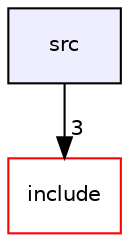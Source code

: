 digraph "src" {
  compound=true
  node [ fontsize="10", fontname="Helvetica"];
  edge [ labelfontsize="10", labelfontname="Helvetica"];
  dir_68267d1309a1af8e8297ef4c3efbcdba [shape=box, label="src", style="filled", fillcolor="#eeeeff", pencolor="black", URL="dir_68267d1309a1af8e8297ef4c3efbcdba.html"];
  dir_d44c64559bbebec7f509842c48db8b23 [shape=box label="include" fillcolor="white" style="filled" color="red" URL="dir_d44c64559bbebec7f509842c48db8b23.html"];
  dir_68267d1309a1af8e8297ef4c3efbcdba->dir_d44c64559bbebec7f509842c48db8b23 [headlabel="3", labeldistance=1.5 headhref="dir_000009_000005.html"];
}
